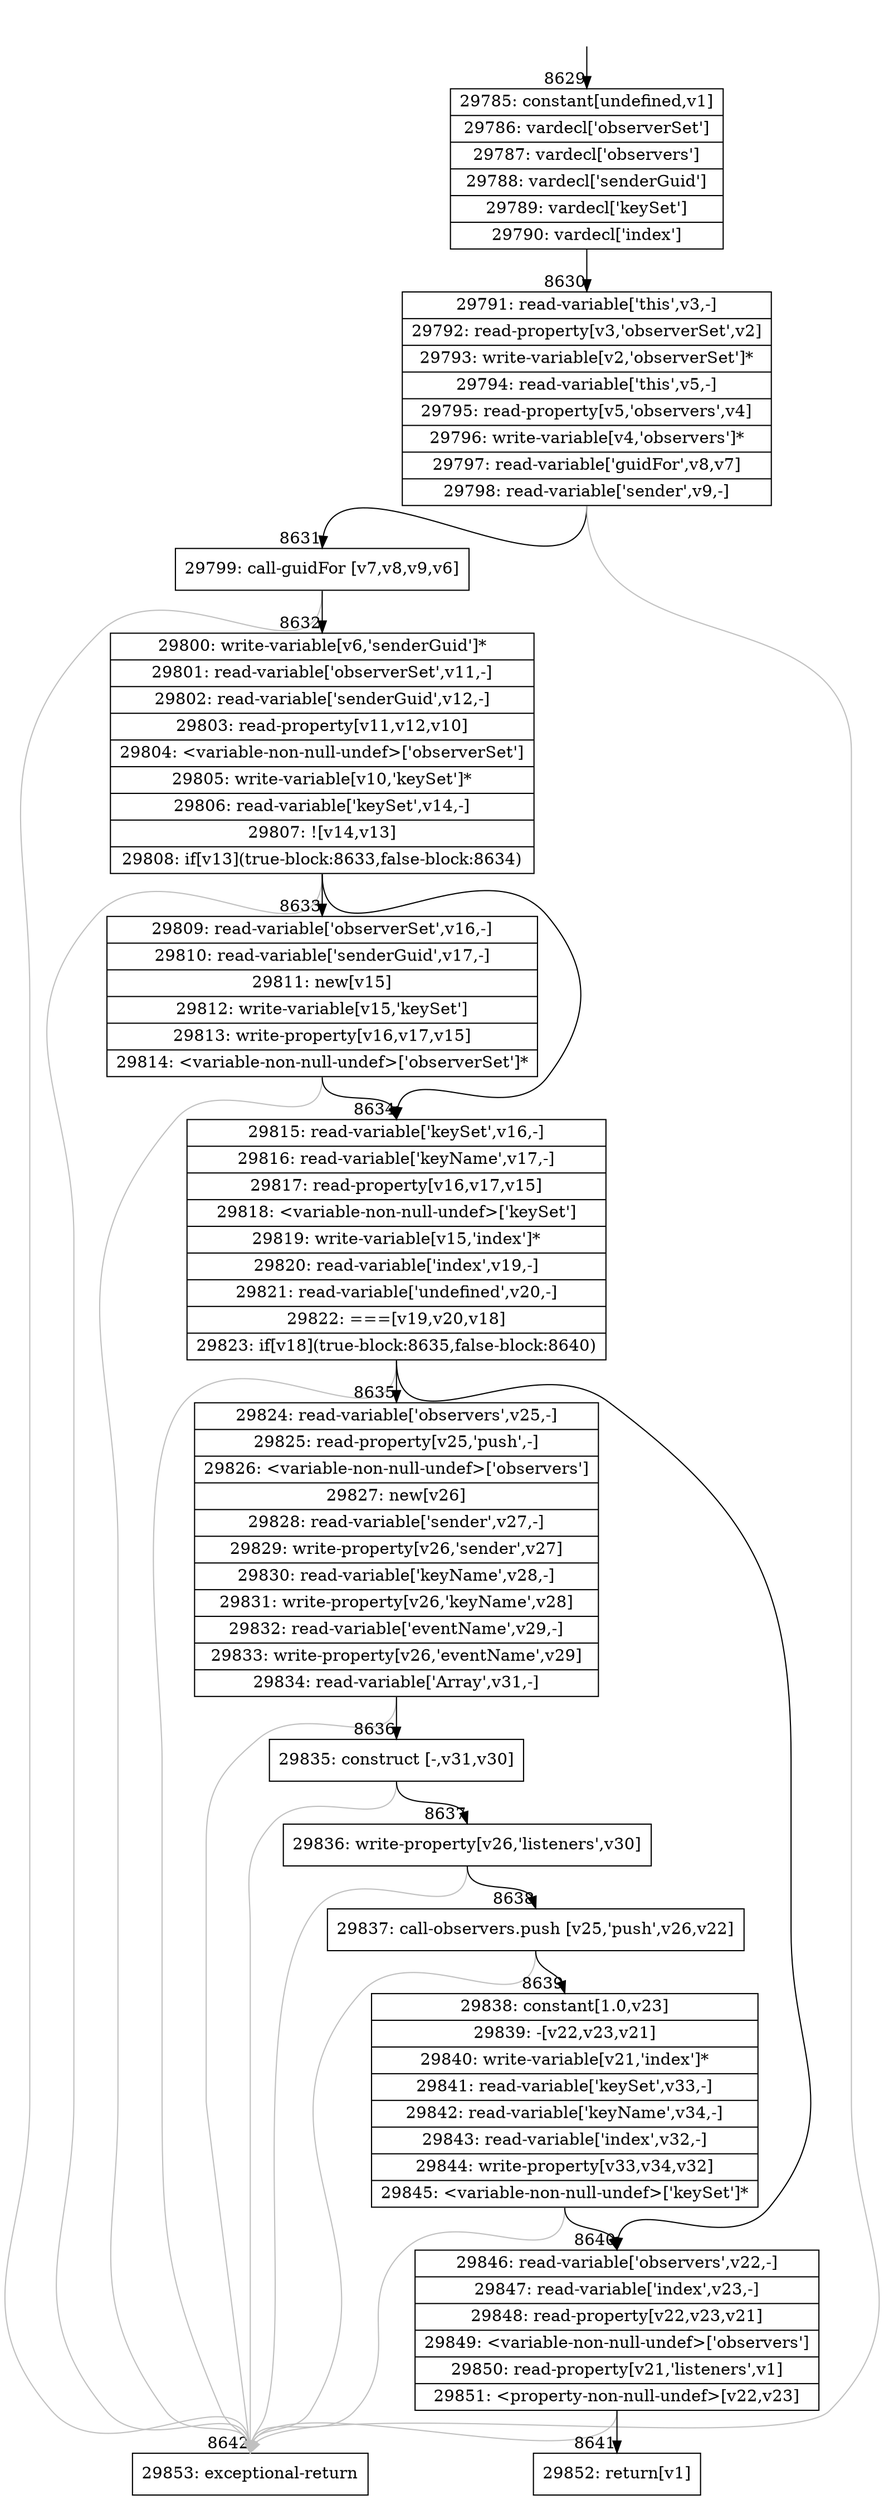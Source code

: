 digraph {
rankdir="TD"
BB_entry726[shape=none,label=""];
BB_entry726 -> BB8629 [tailport=s, headport=n, headlabel="    8629"]
BB8629 [shape=record label="{29785: constant[undefined,v1]|29786: vardecl['observerSet']|29787: vardecl['observers']|29788: vardecl['senderGuid']|29789: vardecl['keySet']|29790: vardecl['index']}" ] 
BB8629 -> BB8630 [tailport=s, headport=n, headlabel="      8630"]
BB8630 [shape=record label="{29791: read-variable['this',v3,-]|29792: read-property[v3,'observerSet',v2]|29793: write-variable[v2,'observerSet']*|29794: read-variable['this',v5,-]|29795: read-property[v5,'observers',v4]|29796: write-variable[v4,'observers']*|29797: read-variable['guidFor',v8,v7]|29798: read-variable['sender',v9,-]}" ] 
BB8630 -> BB8631 [tailport=s, headport=n, headlabel="      8631"]
BB8630 -> BB8642 [tailport=s, headport=n, color=gray, headlabel="      8642"]
BB8631 [shape=record label="{29799: call-guidFor [v7,v8,v9,v6]}" ] 
BB8631 -> BB8632 [tailport=s, headport=n, headlabel="      8632"]
BB8631 -> BB8642 [tailport=s, headport=n, color=gray]
BB8632 [shape=record label="{29800: write-variable[v6,'senderGuid']*|29801: read-variable['observerSet',v11,-]|29802: read-variable['senderGuid',v12,-]|29803: read-property[v11,v12,v10]|29804: \<variable-non-null-undef\>['observerSet']|29805: write-variable[v10,'keySet']*|29806: read-variable['keySet',v14,-]|29807: ![v14,v13]|29808: if[v13](true-block:8633,false-block:8634)}" ] 
BB8632 -> BB8633 [tailport=s, headport=n, headlabel="      8633"]
BB8632 -> BB8634 [tailport=s, headport=n, headlabel="      8634"]
BB8632 -> BB8642 [tailport=s, headport=n, color=gray]
BB8633 [shape=record label="{29809: read-variable['observerSet',v16,-]|29810: read-variable['senderGuid',v17,-]|29811: new[v15]|29812: write-variable[v15,'keySet']|29813: write-property[v16,v17,v15]|29814: \<variable-non-null-undef\>['observerSet']*}" ] 
BB8633 -> BB8634 [tailport=s, headport=n]
BB8633 -> BB8642 [tailport=s, headport=n, color=gray]
BB8634 [shape=record label="{29815: read-variable['keySet',v16,-]|29816: read-variable['keyName',v17,-]|29817: read-property[v16,v17,v15]|29818: \<variable-non-null-undef\>['keySet']|29819: write-variable[v15,'index']*|29820: read-variable['index',v19,-]|29821: read-variable['undefined',v20,-]|29822: ===[v19,v20,v18]|29823: if[v18](true-block:8635,false-block:8640)}" ] 
BB8634 -> BB8635 [tailport=s, headport=n, headlabel="      8635"]
BB8634 -> BB8640 [tailport=s, headport=n, headlabel="      8640"]
BB8634 -> BB8642 [tailport=s, headport=n, color=gray]
BB8635 [shape=record label="{29824: read-variable['observers',v25,-]|29825: read-property[v25,'push',-]|29826: \<variable-non-null-undef\>['observers']|29827: new[v26]|29828: read-variable['sender',v27,-]|29829: write-property[v26,'sender',v27]|29830: read-variable['keyName',v28,-]|29831: write-property[v26,'keyName',v28]|29832: read-variable['eventName',v29,-]|29833: write-property[v26,'eventName',v29]|29834: read-variable['Array',v31,-]}" ] 
BB8635 -> BB8636 [tailport=s, headport=n, headlabel="      8636"]
BB8635 -> BB8642 [tailport=s, headport=n, color=gray]
BB8636 [shape=record label="{29835: construct [-,v31,v30]}" ] 
BB8636 -> BB8637 [tailport=s, headport=n, headlabel="      8637"]
BB8636 -> BB8642 [tailport=s, headport=n, color=gray]
BB8637 [shape=record label="{29836: write-property[v26,'listeners',v30]}" ] 
BB8637 -> BB8638 [tailport=s, headport=n, headlabel="      8638"]
BB8637 -> BB8642 [tailport=s, headport=n, color=gray]
BB8638 [shape=record label="{29837: call-observers.push [v25,'push',v26,v22]}" ] 
BB8638 -> BB8639 [tailport=s, headport=n, headlabel="      8639"]
BB8638 -> BB8642 [tailport=s, headport=n, color=gray]
BB8639 [shape=record label="{29838: constant[1.0,v23]|29839: -[v22,v23,v21]|29840: write-variable[v21,'index']*|29841: read-variable['keySet',v33,-]|29842: read-variable['keyName',v34,-]|29843: read-variable['index',v32,-]|29844: write-property[v33,v34,v32]|29845: \<variable-non-null-undef\>['keySet']*}" ] 
BB8639 -> BB8640 [tailport=s, headport=n]
BB8639 -> BB8642 [tailport=s, headport=n, color=gray]
BB8640 [shape=record label="{29846: read-variable['observers',v22,-]|29847: read-variable['index',v23,-]|29848: read-property[v22,v23,v21]|29849: \<variable-non-null-undef\>['observers']|29850: read-property[v21,'listeners',v1]|29851: \<property-non-null-undef\>[v22,v23]}" ] 
BB8640 -> BB8641 [tailport=s, headport=n, headlabel="      8641"]
BB8640 -> BB8642 [tailport=s, headport=n, color=gray]
BB8641 [shape=record label="{29852: return[v1]}" ] 
BB8642 [shape=record label="{29853: exceptional-return}" ] 
//#$~ 15512
}
